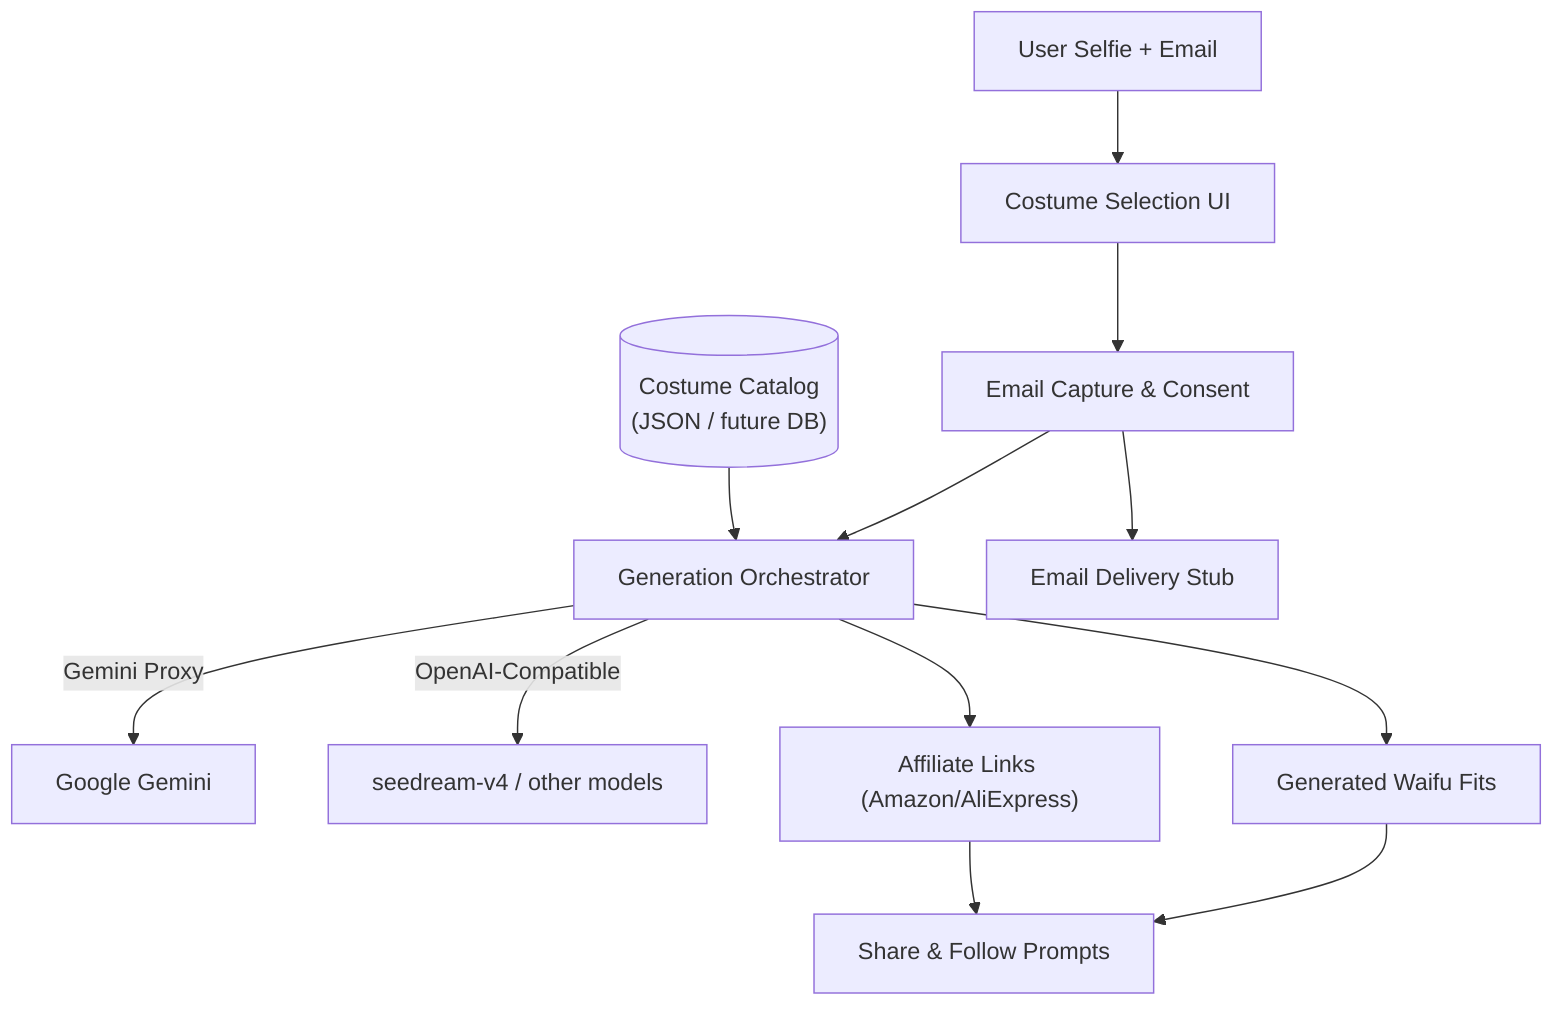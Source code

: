 %% Waifu Material System Overview
graph TD
  User["User Selfie + Email"] --> CostumeUI["Costume Selection UI"]
  CostumeUI --> EmailGate["Email Capture & Consent"]
  EmailGate --> GenOrchestrator["Generation Orchestrator"]
  CostumeCatalog[("Costume Catalog\n(JSON / future DB)")] --> GenOrchestrator
  GenOrchestrator -->|Gemini Proxy| GeminiAPI["Google Gemini"]
  GenOrchestrator -->|OpenAI-Compatible| OpenAIProvider["seedream-v4 / other models"]
  GenOrchestrator --> RenderResults["Generated Waifu Fits"]
  RenderResults --> Sharing["Share & Follow Prompts"]
  EmailGate --> EmailService["Email Delivery Stub"]
  GenOrchestrator --> AffiliateLinks["Affiliate Links (Amazon/AliExpress)"]
  AffiliateLinks --> Sharing
